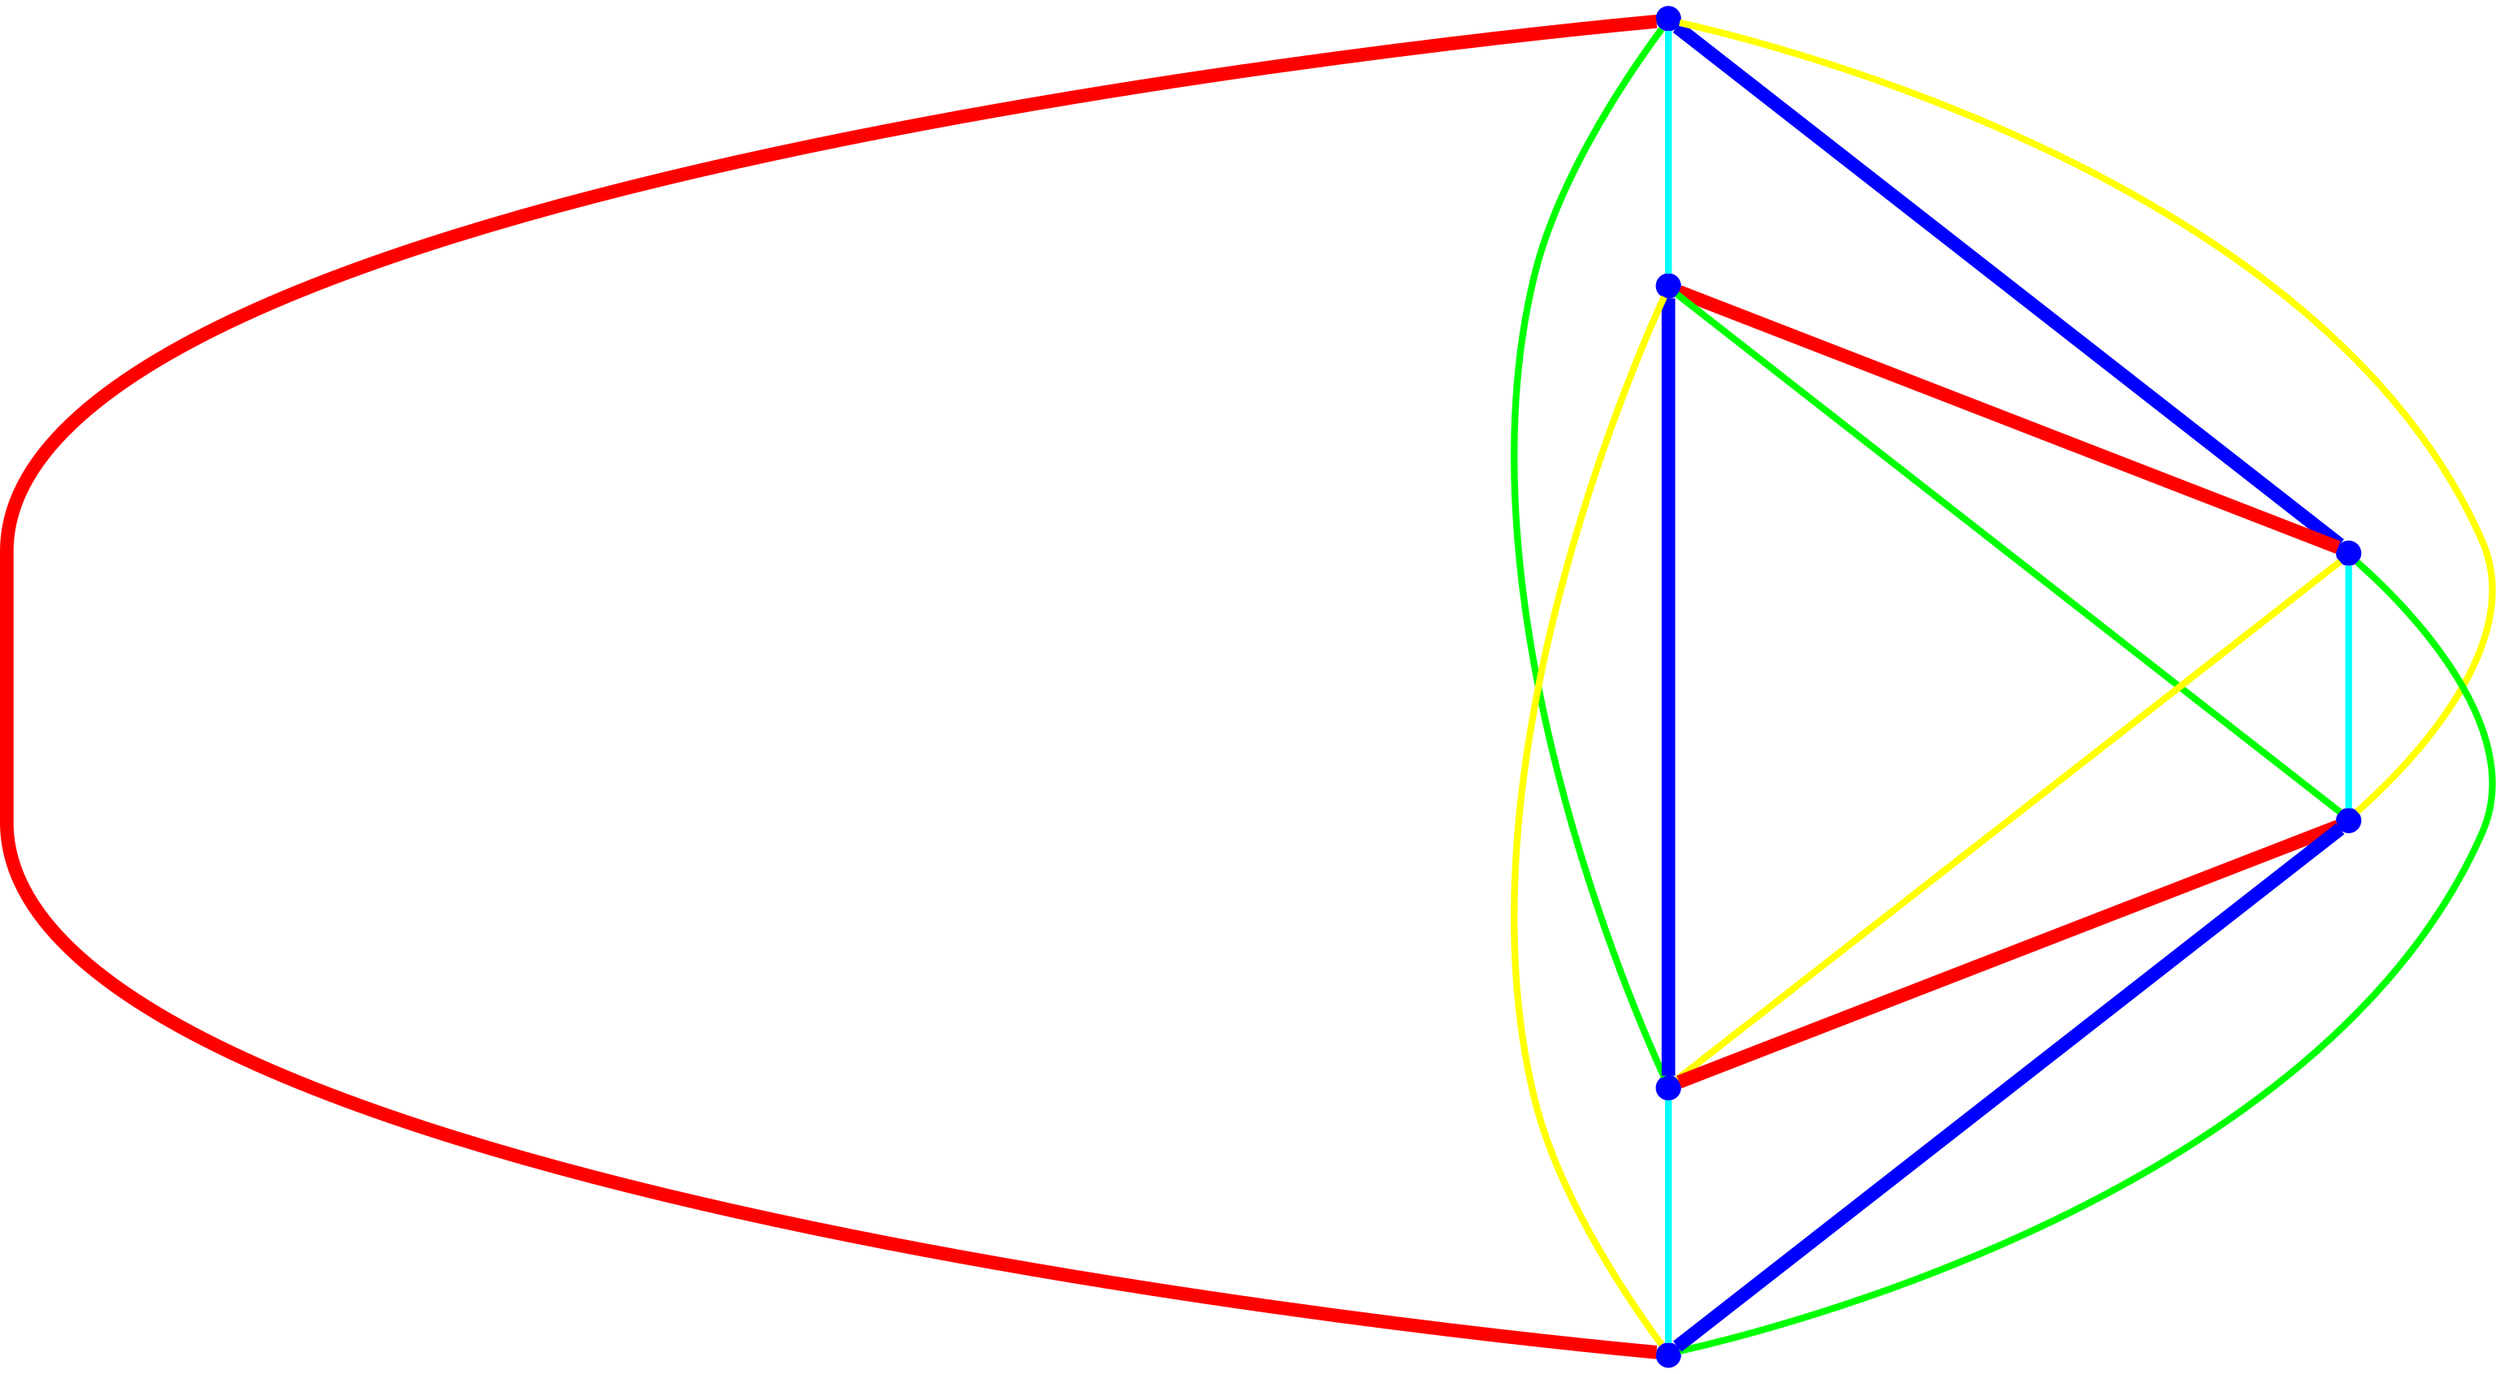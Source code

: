 graph {
ranksep=2
nodesep=2
node [label="" shape=circle style=filled fixedsize=true color=blue fillcolor=blue width=0.2];
"1" -- "2" [style="solid",penwidth="4",color="cyan"];
"1" -- "3" [style="solid",penwidth="8",color="blue"];
"1" -- "4" [style="solid",penwidth="4",color="yellow"];
"1" -- "5" [style="solid",penwidth="4",color="green"];
"1" -- "6" [style="solid",penwidth="8",color="red"];
"2" -- "3" [style="solid",penwidth="8",color="red"];
"2" -- "4" [style="solid",penwidth="4",color="green"];
"2" -- "5" [style="solid",penwidth="8",color="blue"];
"2" -- "6" [style="solid",penwidth="4",color="yellow"];
"3" -- "4" [style="solid",penwidth="4",color="cyan"];
"3" -- "5" [style="solid",penwidth="4",color="yellow"];
"3" -- "6" [style="solid",penwidth="4",color="green"];
"4" -- "5" [style="solid",penwidth="8",color="red"];
"4" -- "6" [style="solid",penwidth="8",color="blue"];
"5" -- "6" [style="solid",penwidth="4",color="cyan"];
}
